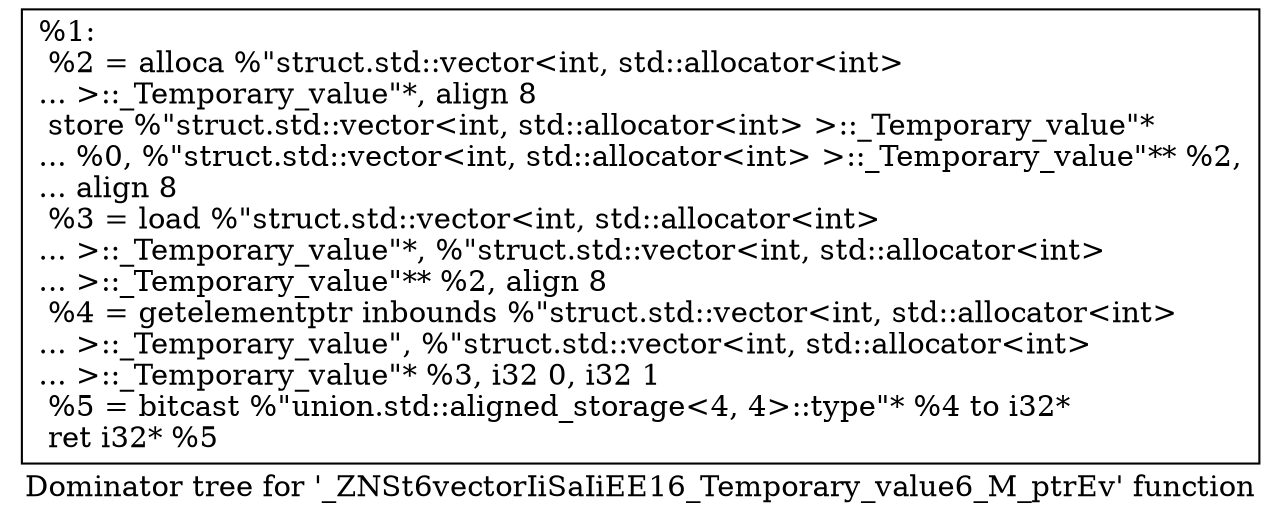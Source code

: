 digraph "Dominator tree for '_ZNSt6vectorIiSaIiEE16_Temporary_value6_M_ptrEv' function" {
	label="Dominator tree for '_ZNSt6vectorIiSaIiEE16_Temporary_value6_M_ptrEv' function";

	Node0x1476400 [shape=record,label="{%1:\l  %2 = alloca %\"struct.std::vector\<int, std::allocator\<int\>\l... \>::_Temporary_value\"*, align 8\l  store %\"struct.std::vector\<int, std::allocator\<int\> \>::_Temporary_value\"*\l... %0, %\"struct.std::vector\<int, std::allocator\<int\> \>::_Temporary_value\"** %2,\l... align 8\l  %3 = load %\"struct.std::vector\<int, std::allocator\<int\>\l... \>::_Temporary_value\"*, %\"struct.std::vector\<int, std::allocator\<int\>\l... \>::_Temporary_value\"** %2, align 8\l  %4 = getelementptr inbounds %\"struct.std::vector\<int, std::allocator\<int\>\l... \>::_Temporary_value\", %\"struct.std::vector\<int, std::allocator\<int\>\l... \>::_Temporary_value\"* %3, i32 0, i32 1\l  %5 = bitcast %\"union.std::aligned_storage\<4, 4\>::type\"* %4 to i32*\l  ret i32* %5\l}"];
}
